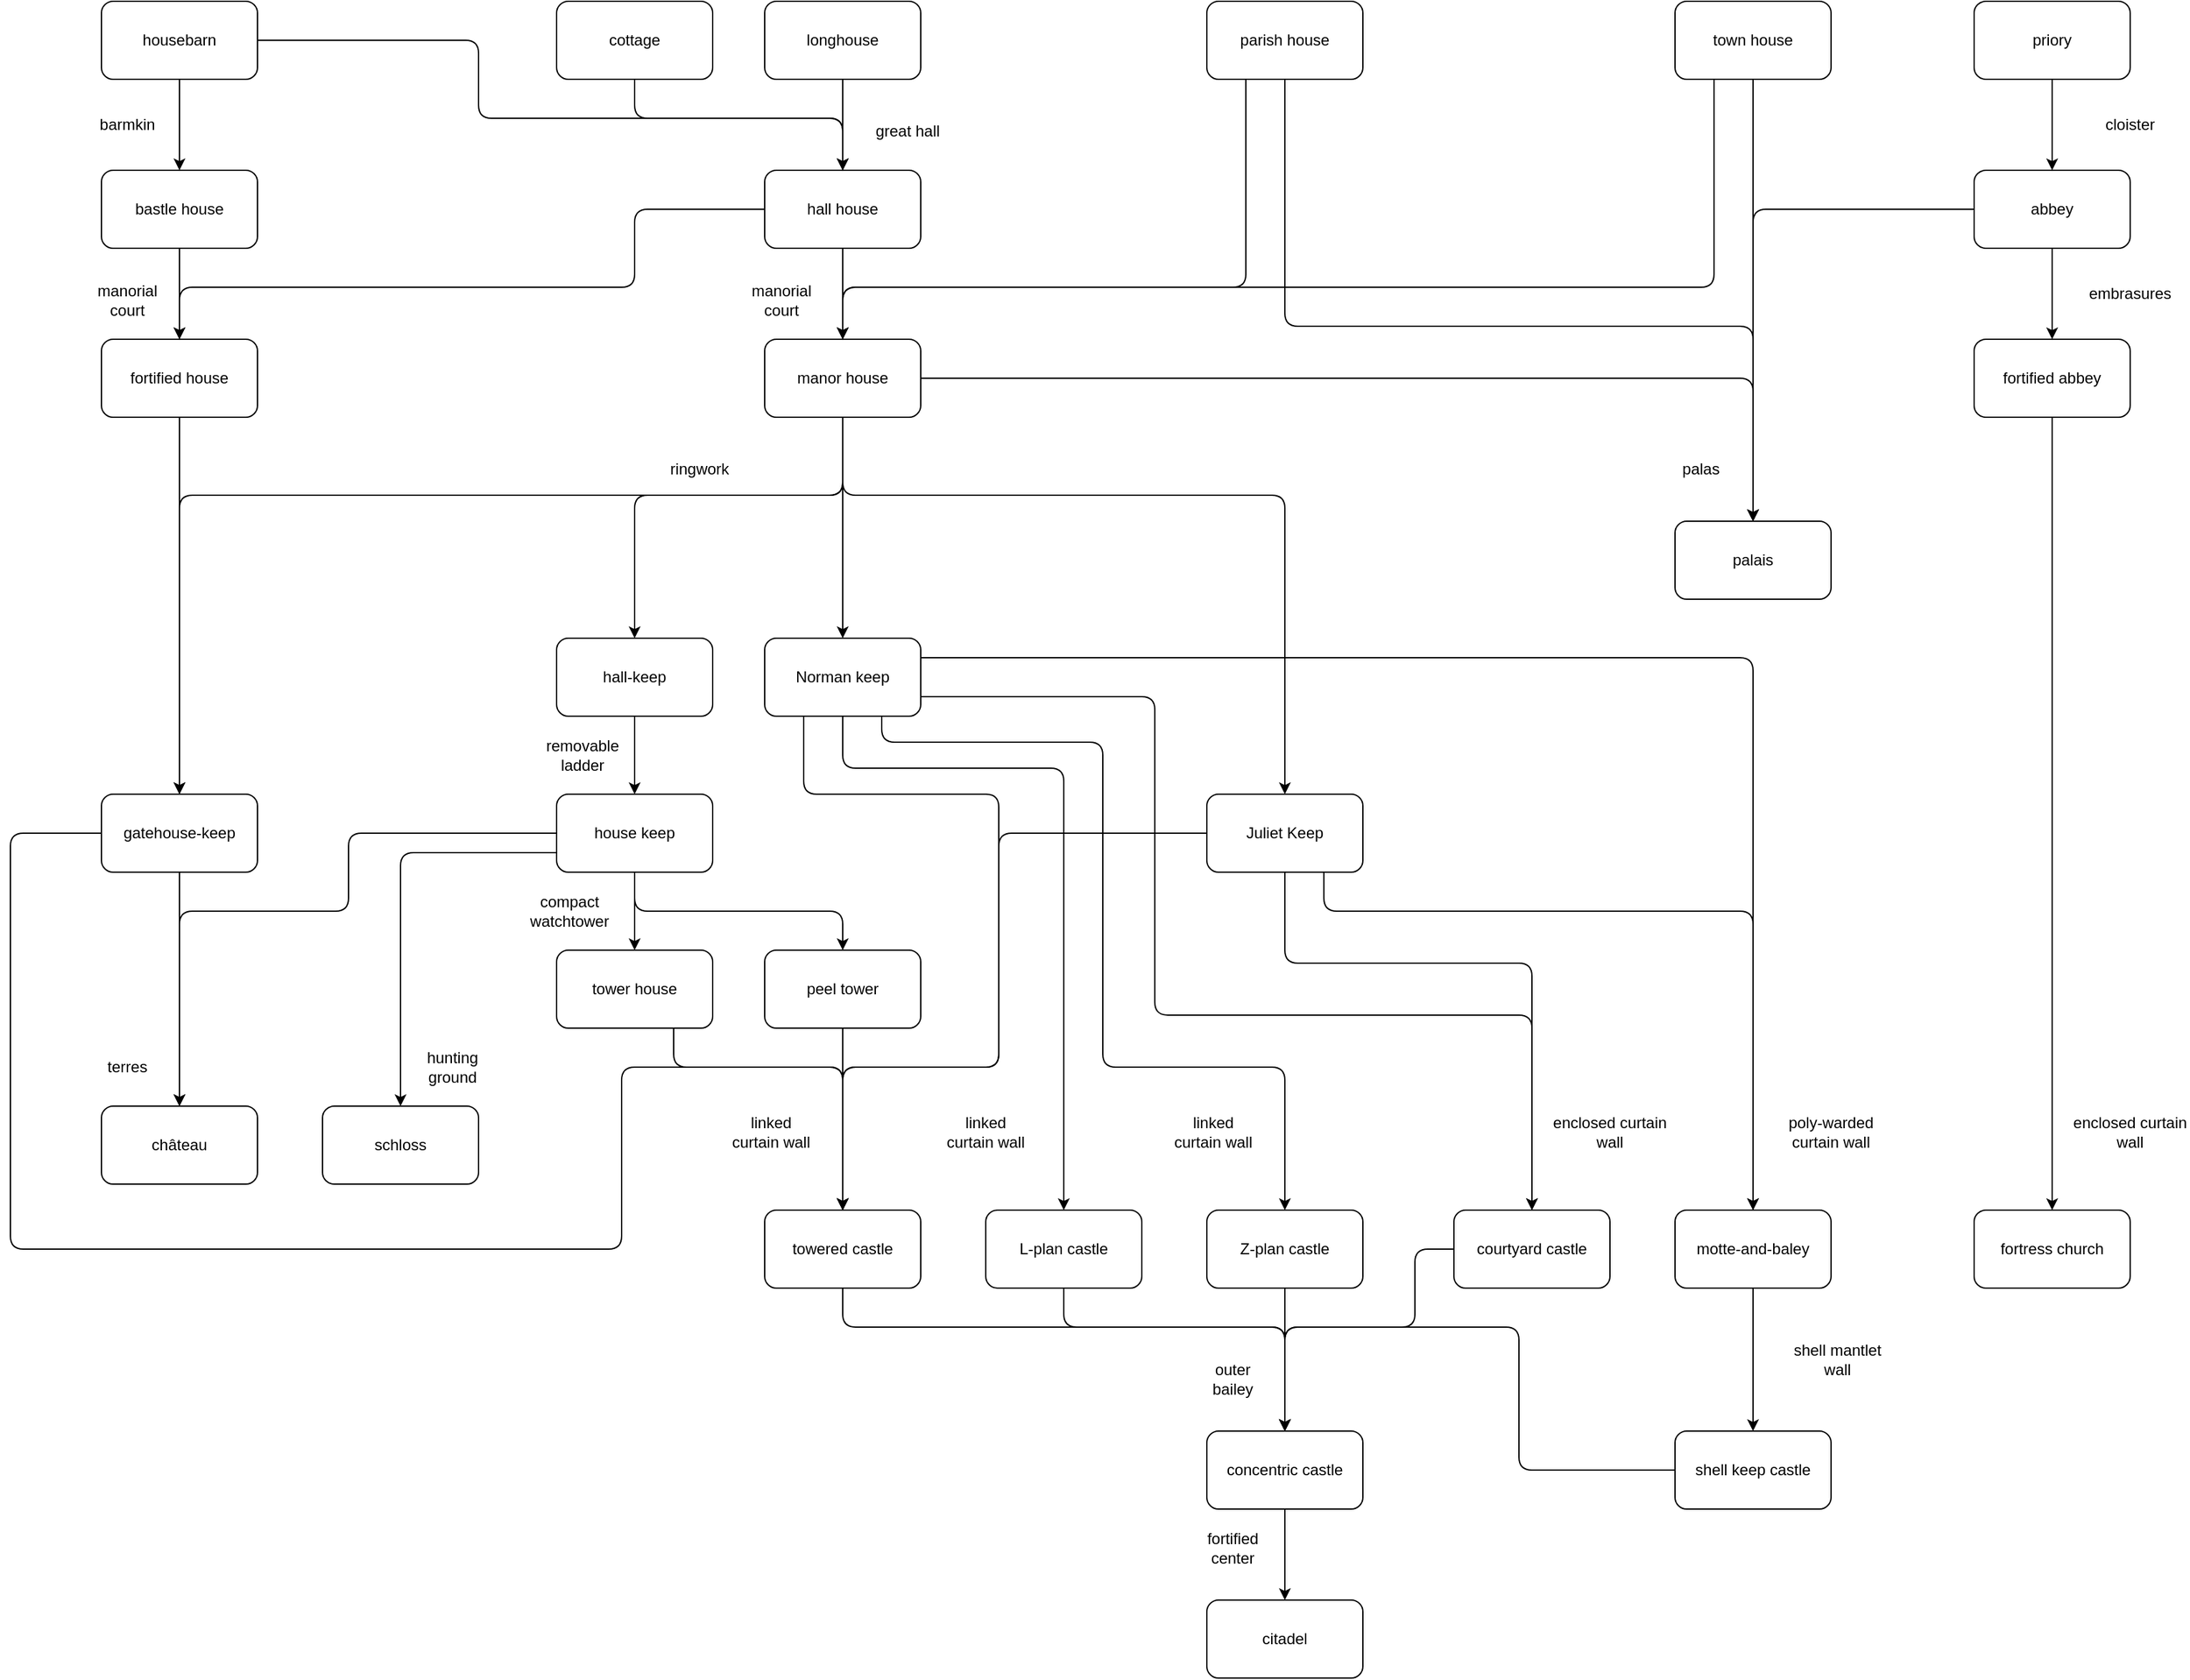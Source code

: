 <mxfile version="12.3.9" type="device" pages="1"><diagram id="T-NU538Ajlk7B_lBMVar" name="Page-1"><mxGraphModel dx="2500" dy="905" grid="1" gridSize="10" guides="1" tooltips="1" connect="1" arrows="1" fold="1" page="1" pageScale="1" pageWidth="827" pageHeight="1169" math="0" shadow="0"><root><mxCell id="0"/><mxCell id="1" parent="0"/><mxCell id="aK2NTBjWKPuRDTbLhtuc-1" value="cottage" style="rounded=1;whiteSpace=wrap;html=1;" vertex="1" parent="1"><mxGeometry x="220" y="20" width="120" height="60" as="geometry"/></mxCell><mxCell id="aK2NTBjWKPuRDTbLhtuc-2" value="housebarn" style="rounded=1;whiteSpace=wrap;html=1;" vertex="1" parent="1"><mxGeometry x="-130" y="20" width="120" height="60" as="geometry"/></mxCell><mxCell id="aK2NTBjWKPuRDTbLhtuc-3" value="longhouse" style="rounded=1;whiteSpace=wrap;html=1;" vertex="1" parent="1"><mxGeometry x="380" y="20" width="120" height="60" as="geometry"/></mxCell><mxCell id="aK2NTBjWKPuRDTbLhtuc-4" value="parish house" style="rounded=1;whiteSpace=wrap;html=1;" vertex="1" parent="1"><mxGeometry x="720" y="20" width="120" height="60" as="geometry"/></mxCell><mxCell id="aK2NTBjWKPuRDTbLhtuc-5" value="town house" style="rounded=1;whiteSpace=wrap;html=1;" vertex="1" parent="1"><mxGeometry x="1080" y="20" width="120" height="60" as="geometry"/></mxCell><mxCell id="aK2NTBjWKPuRDTbLhtuc-6" value="hall house" style="rounded=1;whiteSpace=wrap;html=1;" vertex="1" parent="1"><mxGeometry x="380" y="150" width="120" height="60" as="geometry"/></mxCell><mxCell id="aK2NTBjWKPuRDTbLhtuc-7" value="manor house" style="rounded=1;whiteSpace=wrap;html=1;" vertex="1" parent="1"><mxGeometry x="380" y="280" width="120" height="60" as="geometry"/></mxCell><mxCell id="aK2NTBjWKPuRDTbLhtuc-8" value="schloss" style="rounded=1;whiteSpace=wrap;html=1;" vertex="1" parent="1"><mxGeometry x="40" y="870" width="120" height="60" as="geometry"/></mxCell><mxCell id="aK2NTBjWKPuRDTbLhtuc-11" value="château" style="rounded=1;whiteSpace=wrap;html=1;" vertex="1" parent="1"><mxGeometry x="-130" y="870" width="120" height="60" as="geometry"/></mxCell><mxCell id="aK2NTBjWKPuRDTbLhtuc-12" value="palais" style="rounded=1;whiteSpace=wrap;html=1;" vertex="1" parent="1"><mxGeometry x="1080" y="420" width="120" height="60" as="geometry"/></mxCell><mxCell id="aK2NTBjWKPuRDTbLhtuc-16" value="" style="endArrow=classic;html=1;exitX=0.5;exitY=1;exitDx=0;exitDy=0;" edge="1" parent="1" source="aK2NTBjWKPuRDTbLhtuc-3" target="aK2NTBjWKPuRDTbLhtuc-6"><mxGeometry width="50" height="50" relative="1" as="geometry"><mxPoint x="40" y="530" as="sourcePoint"/><mxPoint x="310" y="270" as="targetPoint"/></mxGeometry></mxCell><mxCell id="aK2NTBjWKPuRDTbLhtuc-18" value="" style="endArrow=classic;html=1;exitX=0.25;exitY=1;exitDx=0;exitDy=0;entryX=0.5;entryY=0;entryDx=0;entryDy=0;" edge="1" parent="1" source="aK2NTBjWKPuRDTbLhtuc-5" target="aK2NTBjWKPuRDTbLhtuc-7"><mxGeometry width="50" height="50" relative="1" as="geometry"><mxPoint x="610" y="340" as="sourcePoint"/><mxPoint x="610" y="550" as="targetPoint"/><Array as="points"><mxPoint x="1110" y="240"/><mxPoint x="440" y="240"/></Array></mxGeometry></mxCell><mxCell id="aK2NTBjWKPuRDTbLhtuc-19" value="" style="endArrow=classic;html=1;exitX=0.25;exitY=1;exitDx=0;exitDy=0;entryX=0.5;entryY=0;entryDx=0;entryDy=0;" edge="1" parent="1" source="aK2NTBjWKPuRDTbLhtuc-4" target="aK2NTBjWKPuRDTbLhtuc-7"><mxGeometry width="50" height="50" relative="1" as="geometry"><mxPoint x="40" y="530" as="sourcePoint"/><mxPoint x="610" y="280" as="targetPoint"/><Array as="points"><mxPoint x="750" y="240"/><mxPoint x="440" y="240"/></Array></mxGeometry></mxCell><mxCell id="aK2NTBjWKPuRDTbLhtuc-20" value="" style="endArrow=classic;html=1;entryX=0.5;entryY=0;entryDx=0;entryDy=0;exitX=0.5;exitY=1;exitDx=0;exitDy=0;" edge="1" parent="1" source="aK2NTBjWKPuRDTbLhtuc-6" target="aK2NTBjWKPuRDTbLhtuc-7"><mxGeometry width="50" height="50" relative="1" as="geometry"><mxPoint x="40" y="530" as="sourcePoint"/><mxPoint x="90" y="480" as="targetPoint"/></mxGeometry></mxCell><mxCell id="aK2NTBjWKPuRDTbLhtuc-22" value="" style="endArrow=classic;html=1;entryX=0.5;entryY=0;entryDx=0;entryDy=0;exitX=1;exitY=0.5;exitDx=0;exitDy=0;" edge="1" parent="1" source="aK2NTBjWKPuRDTbLhtuc-7" target="aK2NTBjWKPuRDTbLhtuc-12"><mxGeometry width="50" height="50" relative="1" as="geometry"><mxPoint x="470" y="340" as="sourcePoint"/><mxPoint x="90" y="480" as="targetPoint"/><Array as="points"><mxPoint x="1140" y="310"/><mxPoint x="1140" y="360"/></Array></mxGeometry></mxCell><mxCell id="aK2NTBjWKPuRDTbLhtuc-25" value="bastle house" style="rounded=1;whiteSpace=wrap;html=1;" vertex="1" parent="1"><mxGeometry x="-130" y="150" width="120" height="60" as="geometry"/></mxCell><mxCell id="aK2NTBjWKPuRDTbLhtuc-26" value="" style="endArrow=classic;html=1;entryX=0.5;entryY=0;entryDx=0;entryDy=0;exitX=0.5;exitY=1;exitDx=0;exitDy=0;" edge="1" parent="1" source="aK2NTBjWKPuRDTbLhtuc-2" target="aK2NTBjWKPuRDTbLhtuc-25"><mxGeometry width="50" height="50" relative="1" as="geometry"><mxPoint x="40" y="530" as="sourcePoint"/><mxPoint x="90" y="480" as="targetPoint"/></mxGeometry></mxCell><mxCell id="aK2NTBjWKPuRDTbLhtuc-27" value="" style="endArrow=classic;html=1;entryX=0.5;entryY=0;entryDx=0;entryDy=0;exitX=1;exitY=0.5;exitDx=0;exitDy=0;" edge="1" parent="1" source="aK2NTBjWKPuRDTbLhtuc-2" target="aK2NTBjWKPuRDTbLhtuc-6"><mxGeometry width="50" height="50" relative="1" as="geometry"><mxPoint x="40" y="530" as="sourcePoint"/><mxPoint x="90" y="480" as="targetPoint"/><Array as="points"><mxPoint x="160" y="50"/><mxPoint x="160" y="110"/><mxPoint x="440" y="110"/></Array></mxGeometry></mxCell><mxCell id="aK2NTBjWKPuRDTbLhtuc-28" value="" style="endArrow=classic;html=1;entryX=0.5;entryY=0;entryDx=0;entryDy=0;exitX=0.5;exitY=1;exitDx=0;exitDy=0;" edge="1" parent="1" source="aK2NTBjWKPuRDTbLhtuc-1" target="aK2NTBjWKPuRDTbLhtuc-6"><mxGeometry width="50" height="50" relative="1" as="geometry"><mxPoint x="40" y="530" as="sourcePoint"/><mxPoint x="90" y="480" as="targetPoint"/><Array as="points"><mxPoint x="280" y="110"/><mxPoint x="440" y="110"/></Array></mxGeometry></mxCell><mxCell id="aK2NTBjWKPuRDTbLhtuc-29" value="Norman keep" style="rounded=1;whiteSpace=wrap;html=1;" vertex="1" parent="1"><mxGeometry x="380" y="510" width="120" height="60" as="geometry"/></mxCell><mxCell id="aK2NTBjWKPuRDTbLhtuc-30" value="Juliet Keep" style="rounded=1;whiteSpace=wrap;html=1;" vertex="1" parent="1"><mxGeometry x="720" y="630" width="120" height="60" as="geometry"/></mxCell><mxCell id="aK2NTBjWKPuRDTbLhtuc-31" value="shell keep castle" style="rounded=1;whiteSpace=wrap;html=1;" vertex="1" parent="1"><mxGeometry x="1080" y="1120" width="120" height="60" as="geometry"/></mxCell><mxCell id="aK2NTBjWKPuRDTbLhtuc-32" value="gatehouse-keep" style="rounded=1;whiteSpace=wrap;html=1;" vertex="1" parent="1"><mxGeometry x="-130" y="630" width="120" height="60" as="geometry"/></mxCell><mxCell id="aK2NTBjWKPuRDTbLhtuc-33" value="house keep" style="rounded=1;whiteSpace=wrap;html=1;" vertex="1" parent="1"><mxGeometry x="220" y="630" width="120" height="60" as="geometry"/></mxCell><mxCell id="aK2NTBjWKPuRDTbLhtuc-34" value="hall-keep" style="rounded=1;whiteSpace=wrap;html=1;" vertex="1" parent="1"><mxGeometry x="220" y="510" width="120" height="60" as="geometry"/></mxCell><mxCell id="aK2NTBjWKPuRDTbLhtuc-36" value="peel tower" style="rounded=1;whiteSpace=wrap;html=1;" vertex="1" parent="1"><mxGeometry x="380" y="750" width="120" height="60" as="geometry"/></mxCell><mxCell id="aK2NTBjWKPuRDTbLhtuc-37" value="tower house" style="rounded=1;whiteSpace=wrap;html=1;" vertex="1" parent="1"><mxGeometry x="220" y="750" width="120" height="60" as="geometry"/></mxCell><mxCell id="aK2NTBjWKPuRDTbLhtuc-40" value="" style="endArrow=classic;html=1;entryX=0.5;entryY=0;entryDx=0;entryDy=0;exitX=0.5;exitY=1;exitDx=0;exitDy=0;" edge="1" parent="1" source="aK2NTBjWKPuRDTbLhtuc-7" target="aK2NTBjWKPuRDTbLhtuc-29"><mxGeometry width="50" height="50" relative="1" as="geometry"><mxPoint x="440" y="410" as="sourcePoint"/><mxPoint x="-80" y="990" as="targetPoint"/><Array as="points"><mxPoint x="440" y="470"/></Array></mxGeometry></mxCell><mxCell id="aK2NTBjWKPuRDTbLhtuc-41" value="" style="endArrow=classic;html=1;entryX=0.5;entryY=0;entryDx=0;entryDy=0;" edge="1" parent="1" target="aK2NTBjWKPuRDTbLhtuc-34"><mxGeometry width="50" height="50" relative="1" as="geometry"><mxPoint x="440" y="340" as="sourcePoint"/><mxPoint x="-80" y="990" as="targetPoint"/><Array as="points"><mxPoint x="440" y="400"/><mxPoint x="280" y="400"/></Array></mxGeometry></mxCell><mxCell id="aK2NTBjWKPuRDTbLhtuc-42" value="" style="endArrow=classic;html=1;entryX=0.5;entryY=0;entryDx=0;entryDy=0;exitX=0.5;exitY=1;exitDx=0;exitDy=0;" edge="1" parent="1" source="aK2NTBjWKPuRDTbLhtuc-34" target="aK2NTBjWKPuRDTbLhtuc-33"><mxGeometry width="50" height="50" relative="1" as="geometry"><mxPoint x="-130" y="1090" as="sourcePoint"/><mxPoint x="-80" y="1040" as="targetPoint"/></mxGeometry></mxCell><mxCell id="aK2NTBjWKPuRDTbLhtuc-43" value="" style="endArrow=classic;html=1;entryX=0.5;entryY=0;entryDx=0;entryDy=0;exitX=0.5;exitY=1;exitDx=0;exitDy=0;" edge="1" parent="1" source="aK2NTBjWKPuRDTbLhtuc-33" target="aK2NTBjWKPuRDTbLhtuc-37"><mxGeometry width="50" height="50" relative="1" as="geometry"><mxPoint x="-130" y="1090" as="sourcePoint"/><mxPoint x="-80" y="1040" as="targetPoint"/></mxGeometry></mxCell><mxCell id="aK2NTBjWKPuRDTbLhtuc-45" value="" style="endArrow=classic;html=1;entryX=0.5;entryY=0;entryDx=0;entryDy=0;exitX=0;exitY=0.5;exitDx=0;exitDy=0;" edge="1" parent="1" source="aK2NTBjWKPuRDTbLhtuc-33" target="aK2NTBjWKPuRDTbLhtuc-11"><mxGeometry width="50" height="50" relative="1" as="geometry"><mxPoint x="-130" y="1090" as="sourcePoint"/><mxPoint x="-70" y="750" as="targetPoint"/><Array as="points"><mxPoint x="60" y="660"/><mxPoint x="60" y="720"/><mxPoint x="-70" y="720"/></Array></mxGeometry></mxCell><mxCell id="aK2NTBjWKPuRDTbLhtuc-46" value="" style="endArrow=classic;html=1;entryX=0.5;entryY=0;entryDx=0;entryDy=0;exitX=0.5;exitY=1;exitDx=0;exitDy=0;" edge="1" parent="1" source="aK2NTBjWKPuRDTbLhtuc-32" target="aK2NTBjWKPuRDTbLhtuc-11"><mxGeometry width="50" height="50" relative="1" as="geometry"><mxPoint x="-70" y="810" as="sourcePoint"/><mxPoint x="-80" y="1040" as="targetPoint"/></mxGeometry></mxCell><mxCell id="aK2NTBjWKPuRDTbLhtuc-47" value="" style="endArrow=classic;html=1;entryX=0.5;entryY=0;entryDx=0;entryDy=0;" edge="1" parent="1" target="aK2NTBjWKPuRDTbLhtuc-36"><mxGeometry width="50" height="50" relative="1" as="geometry"><mxPoint x="280" y="690" as="sourcePoint"/><mxPoint x="-80" y="1040" as="targetPoint"/><Array as="points"><mxPoint x="280" y="720"/><mxPoint x="440" y="720"/></Array></mxGeometry></mxCell><mxCell id="aK2NTBjWKPuRDTbLhtuc-48" value="L-plan castle" style="rounded=1;whiteSpace=wrap;html=1;" vertex="1" parent="1"><mxGeometry x="550" y="950" width="120" height="60" as="geometry"/></mxCell><mxCell id="aK2NTBjWKPuRDTbLhtuc-49" value="Z-plan castle" style="rounded=1;whiteSpace=wrap;html=1;" vertex="1" parent="1"><mxGeometry x="720" y="950" width="120" height="60" as="geometry"/></mxCell><mxCell id="aK2NTBjWKPuRDTbLhtuc-51" value="towered castle" style="rounded=1;whiteSpace=wrap;html=1;" vertex="1" parent="1"><mxGeometry x="380" y="950" width="120" height="60" as="geometry"/></mxCell><mxCell id="aK2NTBjWKPuRDTbLhtuc-52" value="" style="endArrow=classic;html=1;entryX=0.5;entryY=0;entryDx=0;entryDy=0;exitX=0.5;exitY=1;exitDx=0;exitDy=0;" edge="1" parent="1" source="aK2NTBjWKPuRDTbLhtuc-36" target="aK2NTBjWKPuRDTbLhtuc-51"><mxGeometry width="50" height="50" relative="1" as="geometry"><mxPoint x="-90" y="1210" as="sourcePoint"/><mxPoint x="-40" y="1160" as="targetPoint"/></mxGeometry></mxCell><mxCell id="aK2NTBjWKPuRDTbLhtuc-53" value="" style="endArrow=classic;html=1;entryX=0.5;entryY=0;entryDx=0;entryDy=0;exitX=0.5;exitY=1;exitDx=0;exitDy=0;" edge="1" parent="1" source="aK2NTBjWKPuRDTbLhtuc-29" target="aK2NTBjWKPuRDTbLhtuc-48"><mxGeometry width="50" height="50" relative="1" as="geometry"><mxPoint x="600" y="620" as="sourcePoint"/><mxPoint x="-40" y="1160" as="targetPoint"/><Array as="points"><mxPoint x="440" y="610"/><mxPoint x="610" y="610"/></Array></mxGeometry></mxCell><mxCell id="aK2NTBjWKPuRDTbLhtuc-54" value="" style="endArrow=classic;html=1;entryX=0.5;entryY=0;entryDx=0;entryDy=0;exitX=0.25;exitY=1;exitDx=0;exitDy=0;" edge="1" parent="1" source="aK2NTBjWKPuRDTbLhtuc-29" target="aK2NTBjWKPuRDTbLhtuc-51"><mxGeometry width="50" height="50" relative="1" as="geometry"><mxPoint x="-90" y="1210" as="sourcePoint"/><mxPoint x="-40" y="1160" as="targetPoint"/><Array as="points"><mxPoint x="410" y="630"/><mxPoint x="560" y="630"/><mxPoint x="560" y="840"/><mxPoint x="440" y="840"/></Array></mxGeometry></mxCell><mxCell id="aK2NTBjWKPuRDTbLhtuc-55" value="" style="endArrow=classic;html=1;entryX=0.5;entryY=0;entryDx=0;entryDy=0;exitX=0.75;exitY=1;exitDx=0;exitDy=0;" edge="1" parent="1" source="aK2NTBjWKPuRDTbLhtuc-29" target="aK2NTBjWKPuRDTbLhtuc-49"><mxGeometry width="50" height="50" relative="1" as="geometry"><mxPoint x="650" y="770" as="sourcePoint"/><mxPoint x="-40" y="1160" as="targetPoint"/><Array as="points"><mxPoint x="470" y="590"/><mxPoint x="640" y="590"/><mxPoint x="640" y="840"/><mxPoint x="780" y="840"/></Array></mxGeometry></mxCell><mxCell id="aK2NTBjWKPuRDTbLhtuc-56" value="" style="endArrow=classic;html=1;entryX=0.5;entryY=0;entryDx=0;entryDy=0;exitX=0;exitY=0.75;exitDx=0;exitDy=0;" edge="1" parent="1" source="aK2NTBjWKPuRDTbLhtuc-33" target="aK2NTBjWKPuRDTbLhtuc-8"><mxGeometry width="50" height="50" relative="1" as="geometry"><mxPoint x="-90" y="1210" as="sourcePoint"/><mxPoint x="-40" y="1160" as="targetPoint"/><Array as="points"><mxPoint x="100" y="675"/></Array></mxGeometry></mxCell><mxCell id="aK2NTBjWKPuRDTbLhtuc-57" value="courtyard castle" style="rounded=1;whiteSpace=wrap;html=1;" vertex="1" parent="1"><mxGeometry x="910" y="950" width="120" height="60" as="geometry"/></mxCell><mxCell id="aK2NTBjWKPuRDTbLhtuc-58" value="" style="endArrow=classic;html=1;entryX=0.5;entryY=0;entryDx=0;entryDy=0;exitX=1;exitY=0.75;exitDx=0;exitDy=0;" edge="1" parent="1" source="aK2NTBjWKPuRDTbLhtuc-29" target="aK2NTBjWKPuRDTbLhtuc-57"><mxGeometry width="50" height="50" relative="1" as="geometry"><mxPoint x="710" y="780" as="sourcePoint"/><mxPoint x="340" y="1160" as="targetPoint"/><Array as="points"><mxPoint x="680" y="555"/><mxPoint x="680" y="800"/><mxPoint x="970" y="800"/></Array></mxGeometry></mxCell><mxCell id="aK2NTBjWKPuRDTbLhtuc-59" value="" style="endArrow=classic;html=1;entryX=0.5;entryY=0;entryDx=0;entryDy=0;exitX=0.5;exitY=1;exitDx=0;exitDy=0;" edge="1" parent="1" source="aK2NTBjWKPuRDTbLhtuc-30" target="aK2NTBjWKPuRDTbLhtuc-57"><mxGeometry width="50" height="50" relative="1" as="geometry"><mxPoint x="290" y="1210" as="sourcePoint"/><mxPoint x="340" y="1160" as="targetPoint"/><Array as="points"><mxPoint x="780" y="760"/><mxPoint x="970" y="760"/></Array></mxGeometry></mxCell><mxCell id="aK2NTBjWKPuRDTbLhtuc-61" value="" style="endArrow=classic;html=1;" edge="1" parent="1" target="aK2NTBjWKPuRDTbLhtuc-32"><mxGeometry width="50" height="50" relative="1" as="geometry"><mxPoint x="440" y="340" as="sourcePoint"/><mxPoint x="-80" y="1160" as="targetPoint"/><Array as="points"><mxPoint x="440" y="400"/><mxPoint x="-70" y="400"/></Array></mxGeometry></mxCell><mxCell id="aK2NTBjWKPuRDTbLhtuc-62" value="" style="endArrow=classic;html=1;entryX=0.5;entryY=0;entryDx=0;entryDy=0;exitX=0.75;exitY=1;exitDx=0;exitDy=0;" edge="1" parent="1" source="aK2NTBjWKPuRDTbLhtuc-37" target="aK2NTBjWKPuRDTbLhtuc-51"><mxGeometry width="50" height="50" relative="1" as="geometry"><mxPoint x="-130" y="1210" as="sourcePoint"/><mxPoint x="-80" y="1160" as="targetPoint"/><Array as="points"><mxPoint x="310" y="840"/><mxPoint x="440" y="840"/></Array></mxGeometry></mxCell><mxCell id="aK2NTBjWKPuRDTbLhtuc-63" value="motte-and-baley" style="rounded=1;whiteSpace=wrap;html=1;" vertex="1" parent="1"><mxGeometry x="1080" y="950" width="120" height="60" as="geometry"/></mxCell><mxCell id="aK2NTBjWKPuRDTbLhtuc-64" value="concentric castle" style="rounded=1;whiteSpace=wrap;html=1;" vertex="1" parent="1"><mxGeometry x="720" y="1120" width="120" height="60" as="geometry"/></mxCell><mxCell id="aK2NTBjWKPuRDTbLhtuc-65" value="citadel" style="rounded=1;whiteSpace=wrap;html=1;" vertex="1" parent="1"><mxGeometry x="720" y="1250" width="120" height="60" as="geometry"/></mxCell><mxCell id="aK2NTBjWKPuRDTbLhtuc-66" value="" style="endArrow=classic;html=1;entryX=0.5;entryY=0;entryDx=0;entryDy=0;exitX=0.5;exitY=1;exitDx=0;exitDy=0;" edge="1" parent="1" source="aK2NTBjWKPuRDTbLhtuc-64" target="aK2NTBjWKPuRDTbLhtuc-65"><mxGeometry width="50" height="50" relative="1" as="geometry"><mxPoint x="280" y="1220" as="sourcePoint"/><mxPoint x="330" y="1170" as="targetPoint"/></mxGeometry></mxCell><mxCell id="aK2NTBjWKPuRDTbLhtuc-67" value="" style="endArrow=classic;html=1;entryX=0.5;entryY=0;entryDx=0;entryDy=0;exitX=0.5;exitY=1;exitDx=0;exitDy=0;" edge="1" parent="1" source="aK2NTBjWKPuRDTbLhtuc-49" target="aK2NTBjWKPuRDTbLhtuc-64"><mxGeometry width="50" height="50" relative="1" as="geometry"><mxPoint x="280" y="1220" as="sourcePoint"/><mxPoint x="330" y="1170" as="targetPoint"/></mxGeometry></mxCell><mxCell id="aK2NTBjWKPuRDTbLhtuc-68" value="" style="endArrow=classic;html=1;entryX=0.5;entryY=0;entryDx=0;entryDy=0;exitX=0.5;exitY=1;exitDx=0;exitDy=0;" edge="1" parent="1" source="aK2NTBjWKPuRDTbLhtuc-51" target="aK2NTBjWKPuRDTbLhtuc-64"><mxGeometry width="50" height="50" relative="1" as="geometry"><mxPoint x="280" y="1220" as="sourcePoint"/><mxPoint x="330" y="1170" as="targetPoint"/><Array as="points"><mxPoint x="440" y="1040"/><mxPoint x="780" y="1040"/></Array></mxGeometry></mxCell><mxCell id="aK2NTBjWKPuRDTbLhtuc-69" value="" style="endArrow=classic;html=1;entryX=0.5;entryY=0;entryDx=0;entryDy=0;exitX=0.5;exitY=1;exitDx=0;exitDy=0;" edge="1" parent="1" source="aK2NTBjWKPuRDTbLhtuc-48" target="aK2NTBjWKPuRDTbLhtuc-64"><mxGeometry width="50" height="50" relative="1" as="geometry"><mxPoint x="280" y="1220" as="sourcePoint"/><mxPoint x="330" y="1170" as="targetPoint"/><Array as="points"><mxPoint x="610" y="1040"/><mxPoint x="780" y="1040"/></Array></mxGeometry></mxCell><mxCell id="aK2NTBjWKPuRDTbLhtuc-71" value="" style="endArrow=classic;html=1;entryX=0.5;entryY=0;entryDx=0;entryDy=0;exitX=0.75;exitY=1;exitDx=0;exitDy=0;" edge="1" parent="1" source="aK2NTBjWKPuRDTbLhtuc-30" target="aK2NTBjWKPuRDTbLhtuc-63"><mxGeometry width="50" height="50" relative="1" as="geometry"><mxPoint x="-130" y="1220" as="sourcePoint"/><mxPoint x="-80" y="1170" as="targetPoint"/><Array as="points"><mxPoint x="810" y="720"/><mxPoint x="1140" y="720"/></Array></mxGeometry></mxCell><mxCell id="aK2NTBjWKPuRDTbLhtuc-72" value="" style="endArrow=classic;html=1;entryX=0.5;entryY=0;entryDx=0;entryDy=0;exitX=0.5;exitY=1;exitDx=0;exitDy=0;" edge="1" parent="1" source="aK2NTBjWKPuRDTbLhtuc-63" target="aK2NTBjWKPuRDTbLhtuc-31"><mxGeometry width="50" height="50" relative="1" as="geometry"><mxPoint x="-130" y="1220" as="sourcePoint"/><mxPoint x="-80" y="1170" as="targetPoint"/></mxGeometry></mxCell><mxCell id="aK2NTBjWKPuRDTbLhtuc-73" value="" style="endArrow=classic;html=1;entryX=0.5;entryY=0;entryDx=0;entryDy=0;exitX=0;exitY=0.5;exitDx=0;exitDy=0;" edge="1" parent="1" source="aK2NTBjWKPuRDTbLhtuc-31" target="aK2NTBjWKPuRDTbLhtuc-64"><mxGeometry width="50" height="50" relative="1" as="geometry"><mxPoint x="-130" y="1220" as="sourcePoint"/><mxPoint x="-80" y="1170" as="targetPoint"/><Array as="points"><mxPoint x="960" y="1150"/><mxPoint x="960" y="1040"/><mxPoint x="780" y="1040"/></Array></mxGeometry></mxCell><mxCell id="aK2NTBjWKPuRDTbLhtuc-74" value="" style="endArrow=classic;html=1;entryX=0.5;entryY=0;entryDx=0;entryDy=0;exitX=0;exitY=0.5;exitDx=0;exitDy=0;" edge="1" parent="1" source="aK2NTBjWKPuRDTbLhtuc-32" target="aK2NTBjWKPuRDTbLhtuc-51"><mxGeometry width="50" height="50" relative="1" as="geometry"><mxPoint x="-270" y="670" as="sourcePoint"/><mxPoint x="-80" y="1170" as="targetPoint"/><Array as="points"><mxPoint x="-200" y="660"/><mxPoint x="-200" y="980"/><mxPoint x="270" y="980"/><mxPoint x="270" y="840"/><mxPoint x="440" y="840"/></Array></mxGeometry></mxCell><mxCell id="aK2NTBjWKPuRDTbLhtuc-75" value="" style="endArrow=classic;html=1;entryX=0.5;entryY=0;entryDx=0;entryDy=0;exitX=1;exitY=0.25;exitDx=0;exitDy=0;" edge="1" parent="1" source="aK2NTBjWKPuRDTbLhtuc-29" target="aK2NTBjWKPuRDTbLhtuc-63"><mxGeometry width="50" height="50" relative="1" as="geometry"><mxPoint x="1130" y="600" as="sourcePoint"/><mxPoint x="60" y="1170" as="targetPoint"/><Array as="points"><mxPoint x="1140" y="525"/></Array></mxGeometry></mxCell><mxCell id="aK2NTBjWKPuRDTbLhtuc-76" value="" style="endArrow=classic;html=1;entryX=0.5;entryY=0;entryDx=0;entryDy=0;exitX=0;exitY=0.5;exitDx=0;exitDy=0;" edge="1" parent="1" source="aK2NTBjWKPuRDTbLhtuc-30" target="aK2NTBjWKPuRDTbLhtuc-51"><mxGeometry width="50" height="50" relative="1" as="geometry"><mxPoint x="90" y="1220" as="sourcePoint"/><mxPoint x="140" y="1170" as="targetPoint"/><Array as="points"><mxPoint x="560" y="660"/><mxPoint x="560" y="840"/><mxPoint x="440" y="840"/></Array></mxGeometry></mxCell><mxCell id="aK2NTBjWKPuRDTbLhtuc-81" value="" style="endArrow=classic;html=1;entryX=0.5;entryY=0;entryDx=0;entryDy=0;exitX=0.5;exitY=1;exitDx=0;exitDy=0;" edge="1" parent="1" source="aK2NTBjWKPuRDTbLhtuc-7" target="aK2NTBjWKPuRDTbLhtuc-30"><mxGeometry width="50" height="50" relative="1" as="geometry"><mxPoint x="530" y="440" as="sourcePoint"/><mxPoint x="-160" y="1170" as="targetPoint"/><Array as="points"><mxPoint x="440" y="400"/><mxPoint x="780" y="400"/></Array></mxGeometry></mxCell><mxCell id="aK2NTBjWKPuRDTbLhtuc-82" value="manorial court" style="text;html=1;strokeColor=none;fillColor=none;align=center;verticalAlign=middle;whiteSpace=wrap;rounded=0;" vertex="1" parent="1"><mxGeometry x="373" y="240" width="40" height="20" as="geometry"/></mxCell><mxCell id="aK2NTBjWKPuRDTbLhtuc-83" value="palas" style="text;html=1;strokeColor=none;fillColor=none;align=center;verticalAlign=middle;whiteSpace=wrap;rounded=0;" vertex="1" parent="1"><mxGeometry x="1080" y="370" width="40" height="20" as="geometry"/></mxCell><mxCell id="aK2NTBjWKPuRDTbLhtuc-84" value="ringwork" style="text;html=1;strokeColor=none;fillColor=none;align=center;verticalAlign=middle;whiteSpace=wrap;rounded=0;" vertex="1" parent="1"><mxGeometry x="310" y="370" width="40" height="20" as="geometry"/></mxCell><mxCell id="aK2NTBjWKPuRDTbLhtuc-85" value="" style="endArrow=classic;html=1;entryX=0.5;entryY=0;entryDx=0;entryDy=0;exitX=0.5;exitY=1;exitDx=0;exitDy=0;" edge="1" parent="1" source="aK2NTBjWKPuRDTbLhtuc-106" target="aK2NTBjWKPuRDTbLhtuc-32"><mxGeometry width="50" height="50" relative="1" as="geometry"><mxPoint x="-70" y="370" as="sourcePoint"/><mxPoint x="-50" y="1020" as="targetPoint"/></mxGeometry></mxCell><mxCell id="aK2NTBjWKPuRDTbLhtuc-86" value="poly-warded curtain wall" style="text;html=1;strokeColor=none;fillColor=none;align=center;verticalAlign=middle;whiteSpace=wrap;rounded=0;" vertex="1" parent="1"><mxGeometry x="1160" y="880" width="80" height="20" as="geometry"/></mxCell><mxCell id="aK2NTBjWKPuRDTbLhtuc-88" value="enclosed curtain wall" style="text;html=1;strokeColor=none;fillColor=none;align=center;verticalAlign=middle;whiteSpace=wrap;rounded=0;" vertex="1" parent="1"><mxGeometry x="985" y="880" width="90" height="20" as="geometry"/></mxCell><mxCell id="aK2NTBjWKPuRDTbLhtuc-89" value="great hall" style="text;html=1;strokeColor=none;fillColor=none;align=center;verticalAlign=middle;whiteSpace=wrap;rounded=0;" vertex="1" parent="1"><mxGeometry x="460" y="110" width="60" height="20" as="geometry"/></mxCell><mxCell id="aK2NTBjWKPuRDTbLhtuc-90" value="barmkin" style="text;html=1;strokeColor=none;fillColor=none;align=center;verticalAlign=middle;whiteSpace=wrap;rounded=0;" vertex="1" parent="1"><mxGeometry x="-130" y="105" width="40" height="20" as="geometry"/></mxCell><mxCell id="aK2NTBjWKPuRDTbLhtuc-93" value="linked curtain wall" style="text;html=1;strokeColor=none;fillColor=none;align=center;verticalAlign=middle;whiteSpace=wrap;rounded=0;" vertex="1" parent="1"><mxGeometry x="690" y="880" width="70" height="20" as="geometry"/></mxCell><mxCell id="aK2NTBjWKPuRDTbLhtuc-94" value="linked curtain wall" style="text;html=1;strokeColor=none;fillColor=none;align=center;verticalAlign=middle;whiteSpace=wrap;rounded=0;" vertex="1" parent="1"><mxGeometry x="515" y="880" width="70" height="20" as="geometry"/></mxCell><mxCell id="aK2NTBjWKPuRDTbLhtuc-95" value="linked curtain wall" style="text;html=1;strokeColor=none;fillColor=none;align=center;verticalAlign=middle;whiteSpace=wrap;rounded=0;" vertex="1" parent="1"><mxGeometry x="350" y="880" width="70" height="20" as="geometry"/></mxCell><mxCell id="aK2NTBjWKPuRDTbLhtuc-96" value="outer bailey" style="text;html=1;strokeColor=none;fillColor=none;align=center;verticalAlign=middle;whiteSpace=wrap;rounded=0;" vertex="1" parent="1"><mxGeometry x="720" y="1070" width="40" height="20" as="geometry"/></mxCell><mxCell id="aK2NTBjWKPuRDTbLhtuc-97" value="shell mantlet wall" style="text;html=1;strokeColor=none;fillColor=none;align=center;verticalAlign=middle;whiteSpace=wrap;rounded=0;" vertex="1" parent="1"><mxGeometry x="1169.5" y="1055" width="70" height="20" as="geometry"/></mxCell><mxCell id="aK2NTBjWKPuRDTbLhtuc-98" value="removable ladder" style="text;html=1;strokeColor=none;fillColor=none;align=center;verticalAlign=middle;whiteSpace=wrap;rounded=0;" vertex="1" parent="1"><mxGeometry x="220" y="590" width="40" height="20" as="geometry"/></mxCell><mxCell id="aK2NTBjWKPuRDTbLhtuc-99" value="terres" style="text;html=1;strokeColor=none;fillColor=none;align=center;verticalAlign=middle;whiteSpace=wrap;rounded=0;" vertex="1" parent="1"><mxGeometry x="-130" y="830" width="40" height="20" as="geometry"/></mxCell><mxCell id="aK2NTBjWKPuRDTbLhtuc-100" value="" style="endArrow=classic;html=1;entryX=0.5;entryY=0;entryDx=0;entryDy=0;exitX=0.5;exitY=1;exitDx=0;exitDy=0;" edge="1" parent="1" source="aK2NTBjWKPuRDTbLhtuc-5" target="aK2NTBjWKPuRDTbLhtuc-12"><mxGeometry width="50" height="50" relative="1" as="geometry"><mxPoint x="930" y="630" as="sourcePoint"/><mxPoint x="940" y="147.647" as="targetPoint"/></mxGeometry></mxCell><mxCell id="aK2NTBjWKPuRDTbLhtuc-102" value="" style="endArrow=classic;html=1;exitX=0.5;exitY=1;exitDx=0;exitDy=0;entryX=0.5;entryY=0;entryDx=0;entryDy=0;" edge="1" parent="1" source="aK2NTBjWKPuRDTbLhtuc-4" target="aK2NTBjWKPuRDTbLhtuc-12"><mxGeometry width="50" height="50" relative="1" as="geometry"><mxPoint x="910" y="380" as="sourcePoint"/><mxPoint x="1000" y="600" as="targetPoint"/><Array as="points"><mxPoint x="780" y="270"/><mxPoint x="1140" y="270"/></Array></mxGeometry></mxCell><mxCell id="aK2NTBjWKPuRDTbLhtuc-103" value="fortified center" style="text;html=1;strokeColor=none;fillColor=none;align=center;verticalAlign=middle;whiteSpace=wrap;rounded=0;" vertex="1" parent="1"><mxGeometry x="720" y="1200" width="40" height="20" as="geometry"/></mxCell><mxCell id="aK2NTBjWKPuRDTbLhtuc-104" value="" style="endArrow=classic;html=1;entryX=0.5;entryY=0;entryDx=0;entryDy=0;exitX=0;exitY=0.5;exitDx=0;exitDy=0;" edge="1" parent="1" source="aK2NTBjWKPuRDTbLhtuc-57" target="aK2NTBjWKPuRDTbLhtuc-64"><mxGeometry width="50" height="50" relative="1" as="geometry"><mxPoint x="-210" y="1380" as="sourcePoint"/><mxPoint x="-160" y="1330" as="targetPoint"/><Array as="points"><mxPoint x="880" y="980"/><mxPoint x="880" y="1040"/><mxPoint x="780" y="1040"/></Array></mxGeometry></mxCell><mxCell id="aK2NTBjWKPuRDTbLhtuc-105" value="hunting ground" style="text;html=1;strokeColor=none;fillColor=none;align=center;verticalAlign=middle;whiteSpace=wrap;rounded=0;" vertex="1" parent="1"><mxGeometry x="120" y="830" width="40" height="20" as="geometry"/></mxCell><mxCell id="aK2NTBjWKPuRDTbLhtuc-106" value="fortified house" style="rounded=1;whiteSpace=wrap;html=1;" vertex="1" parent="1"><mxGeometry x="-130" y="280" width="120" height="60" as="geometry"/></mxCell><mxCell id="aK2NTBjWKPuRDTbLhtuc-107" value="" style="endArrow=classic;html=1;entryX=0.5;entryY=0;entryDx=0;entryDy=0;exitX=0.5;exitY=1;exitDx=0;exitDy=0;" edge="1" parent="1" source="aK2NTBjWKPuRDTbLhtuc-25" target="aK2NTBjWKPuRDTbLhtuc-106"><mxGeometry width="50" height="50" relative="1" as="geometry"><mxPoint x="-260" y="600" as="sourcePoint"/><mxPoint x="-210" y="510" as="targetPoint"/></mxGeometry></mxCell><mxCell id="aK2NTBjWKPuRDTbLhtuc-109" value="manorial court" style="text;html=1;strokeColor=none;fillColor=none;align=center;verticalAlign=middle;whiteSpace=wrap;rounded=0;" vertex="1" parent="1"><mxGeometry x="-130" y="240" width="40" height="20" as="geometry"/></mxCell><mxCell id="aK2NTBjWKPuRDTbLhtuc-110" value="compact watchtower" style="text;html=1;strokeColor=none;fillColor=none;align=center;verticalAlign=middle;whiteSpace=wrap;rounded=0;" vertex="1" parent="1"><mxGeometry x="210" y="710" width="40" height="20" as="geometry"/></mxCell><mxCell id="aK2NTBjWKPuRDTbLhtuc-113" value="" style="endArrow=classic;html=1;exitX=0;exitY=0.5;exitDx=0;exitDy=0;entryX=0.5;entryY=0;entryDx=0;entryDy=0;" edge="1" parent="1" source="aK2NTBjWKPuRDTbLhtuc-6" target="aK2NTBjWKPuRDTbLhtuc-106"><mxGeometry width="50" height="50" relative="1" as="geometry"><mxPoint x="20" y="600" as="sourcePoint"/><mxPoint x="100" y="527.647" as="targetPoint"/><Array as="points"><mxPoint x="280" y="180"/><mxPoint x="280" y="240"/><mxPoint x="-70" y="240"/></Array></mxGeometry></mxCell><mxCell id="aK2NTBjWKPuRDTbLhtuc-114" value="priory" style="rounded=1;whiteSpace=wrap;html=1;" vertex="1" parent="1"><mxGeometry x="1310" y="20" width="120" height="60" as="geometry"/></mxCell><mxCell id="aK2NTBjWKPuRDTbLhtuc-115" value="abbey" style="rounded=1;whiteSpace=wrap;html=1;" vertex="1" parent="1"><mxGeometry x="1310" y="150" width="120" height="60" as="geometry"/></mxCell><mxCell id="aK2NTBjWKPuRDTbLhtuc-116" value="fortified abbey" style="rounded=1;whiteSpace=wrap;html=1;" vertex="1" parent="1"><mxGeometry x="1310" y="280" width="120" height="60" as="geometry"/></mxCell><mxCell id="aK2NTBjWKPuRDTbLhtuc-117" value="" style="endArrow=classic;html=1;exitX=0.5;exitY=1;exitDx=0;exitDy=0;entryX=0.5;entryY=0;entryDx=0;entryDy=0;" edge="1" parent="1" source="aK2NTBjWKPuRDTbLhtuc-114" target="aK2NTBjWKPuRDTbLhtuc-115"><mxGeometry width="50" height="50" relative="1" as="geometry"><mxPoint x="1310" y="610" as="sourcePoint"/><mxPoint x="1500" y="720" as="targetPoint"/></mxGeometry></mxCell><mxCell id="aK2NTBjWKPuRDTbLhtuc-118" value="" style="endArrow=classic;html=1;exitX=0.5;exitY=1;exitDx=0;exitDy=0;" edge="1" parent="1" source="aK2NTBjWKPuRDTbLhtuc-115"><mxGeometry width="50" height="50" relative="1" as="geometry"><mxPoint x="1210" y="720" as="sourcePoint"/><mxPoint x="1370" y="280" as="targetPoint"/></mxGeometry></mxCell><mxCell id="aK2NTBjWKPuRDTbLhtuc-119" value="cloister" style="text;html=1;strokeColor=none;fillColor=none;align=center;verticalAlign=middle;whiteSpace=wrap;rounded=0;" vertex="1" parent="1"><mxGeometry x="1410" y="105" width="40" height="20" as="geometry"/></mxCell><mxCell id="aK2NTBjWKPuRDTbLhtuc-120" value="embrasures" style="text;html=1;strokeColor=none;fillColor=none;align=center;verticalAlign=middle;whiteSpace=wrap;rounded=0;" vertex="1" parent="1"><mxGeometry x="1410" y="235" width="40" height="20" as="geometry"/></mxCell><mxCell id="aK2NTBjWKPuRDTbLhtuc-121" value="fortress church" style="rounded=1;whiteSpace=wrap;html=1;" vertex="1" parent="1"><mxGeometry x="1310" y="950" width="120" height="60" as="geometry"/></mxCell><mxCell id="aK2NTBjWKPuRDTbLhtuc-122" value="" style="endArrow=classic;html=1;entryX=0.5;entryY=0;entryDx=0;entryDy=0;exitX=0.5;exitY=1;exitDx=0;exitDy=0;" edge="1" parent="1" source="aK2NTBjWKPuRDTbLhtuc-116" target="aK2NTBjWKPuRDTbLhtuc-121"><mxGeometry width="50" height="50" relative="1" as="geometry"><mxPoint x="1370" y="690" as="sourcePoint"/><mxPoint x="-100" y="1330" as="targetPoint"/></mxGeometry></mxCell><mxCell id="aK2NTBjWKPuRDTbLhtuc-123" value="enclosed curtain wall" style="text;html=1;strokeColor=none;fillColor=none;align=center;verticalAlign=middle;whiteSpace=wrap;rounded=0;" vertex="1" parent="1"><mxGeometry x="1385" y="880" width="90" height="20" as="geometry"/></mxCell><mxCell id="aK2NTBjWKPuRDTbLhtuc-124" value="" style="endArrow=classic;html=1;exitX=0;exitY=0.5;exitDx=0;exitDy=0;entryX=0.5;entryY=0;entryDx=0;entryDy=0;" edge="1" parent="1" source="aK2NTBjWKPuRDTbLhtuc-115" target="aK2NTBjWKPuRDTbLhtuc-12"><mxGeometry width="50" height="50" relative="1" as="geometry"><mxPoint x="1190" y="640" as="sourcePoint"/><mxPoint x="1280" y="680" as="targetPoint"/><Array as="points"><mxPoint x="1140" y="180"/></Array></mxGeometry></mxCell></root></mxGraphModel></diagram></mxfile>